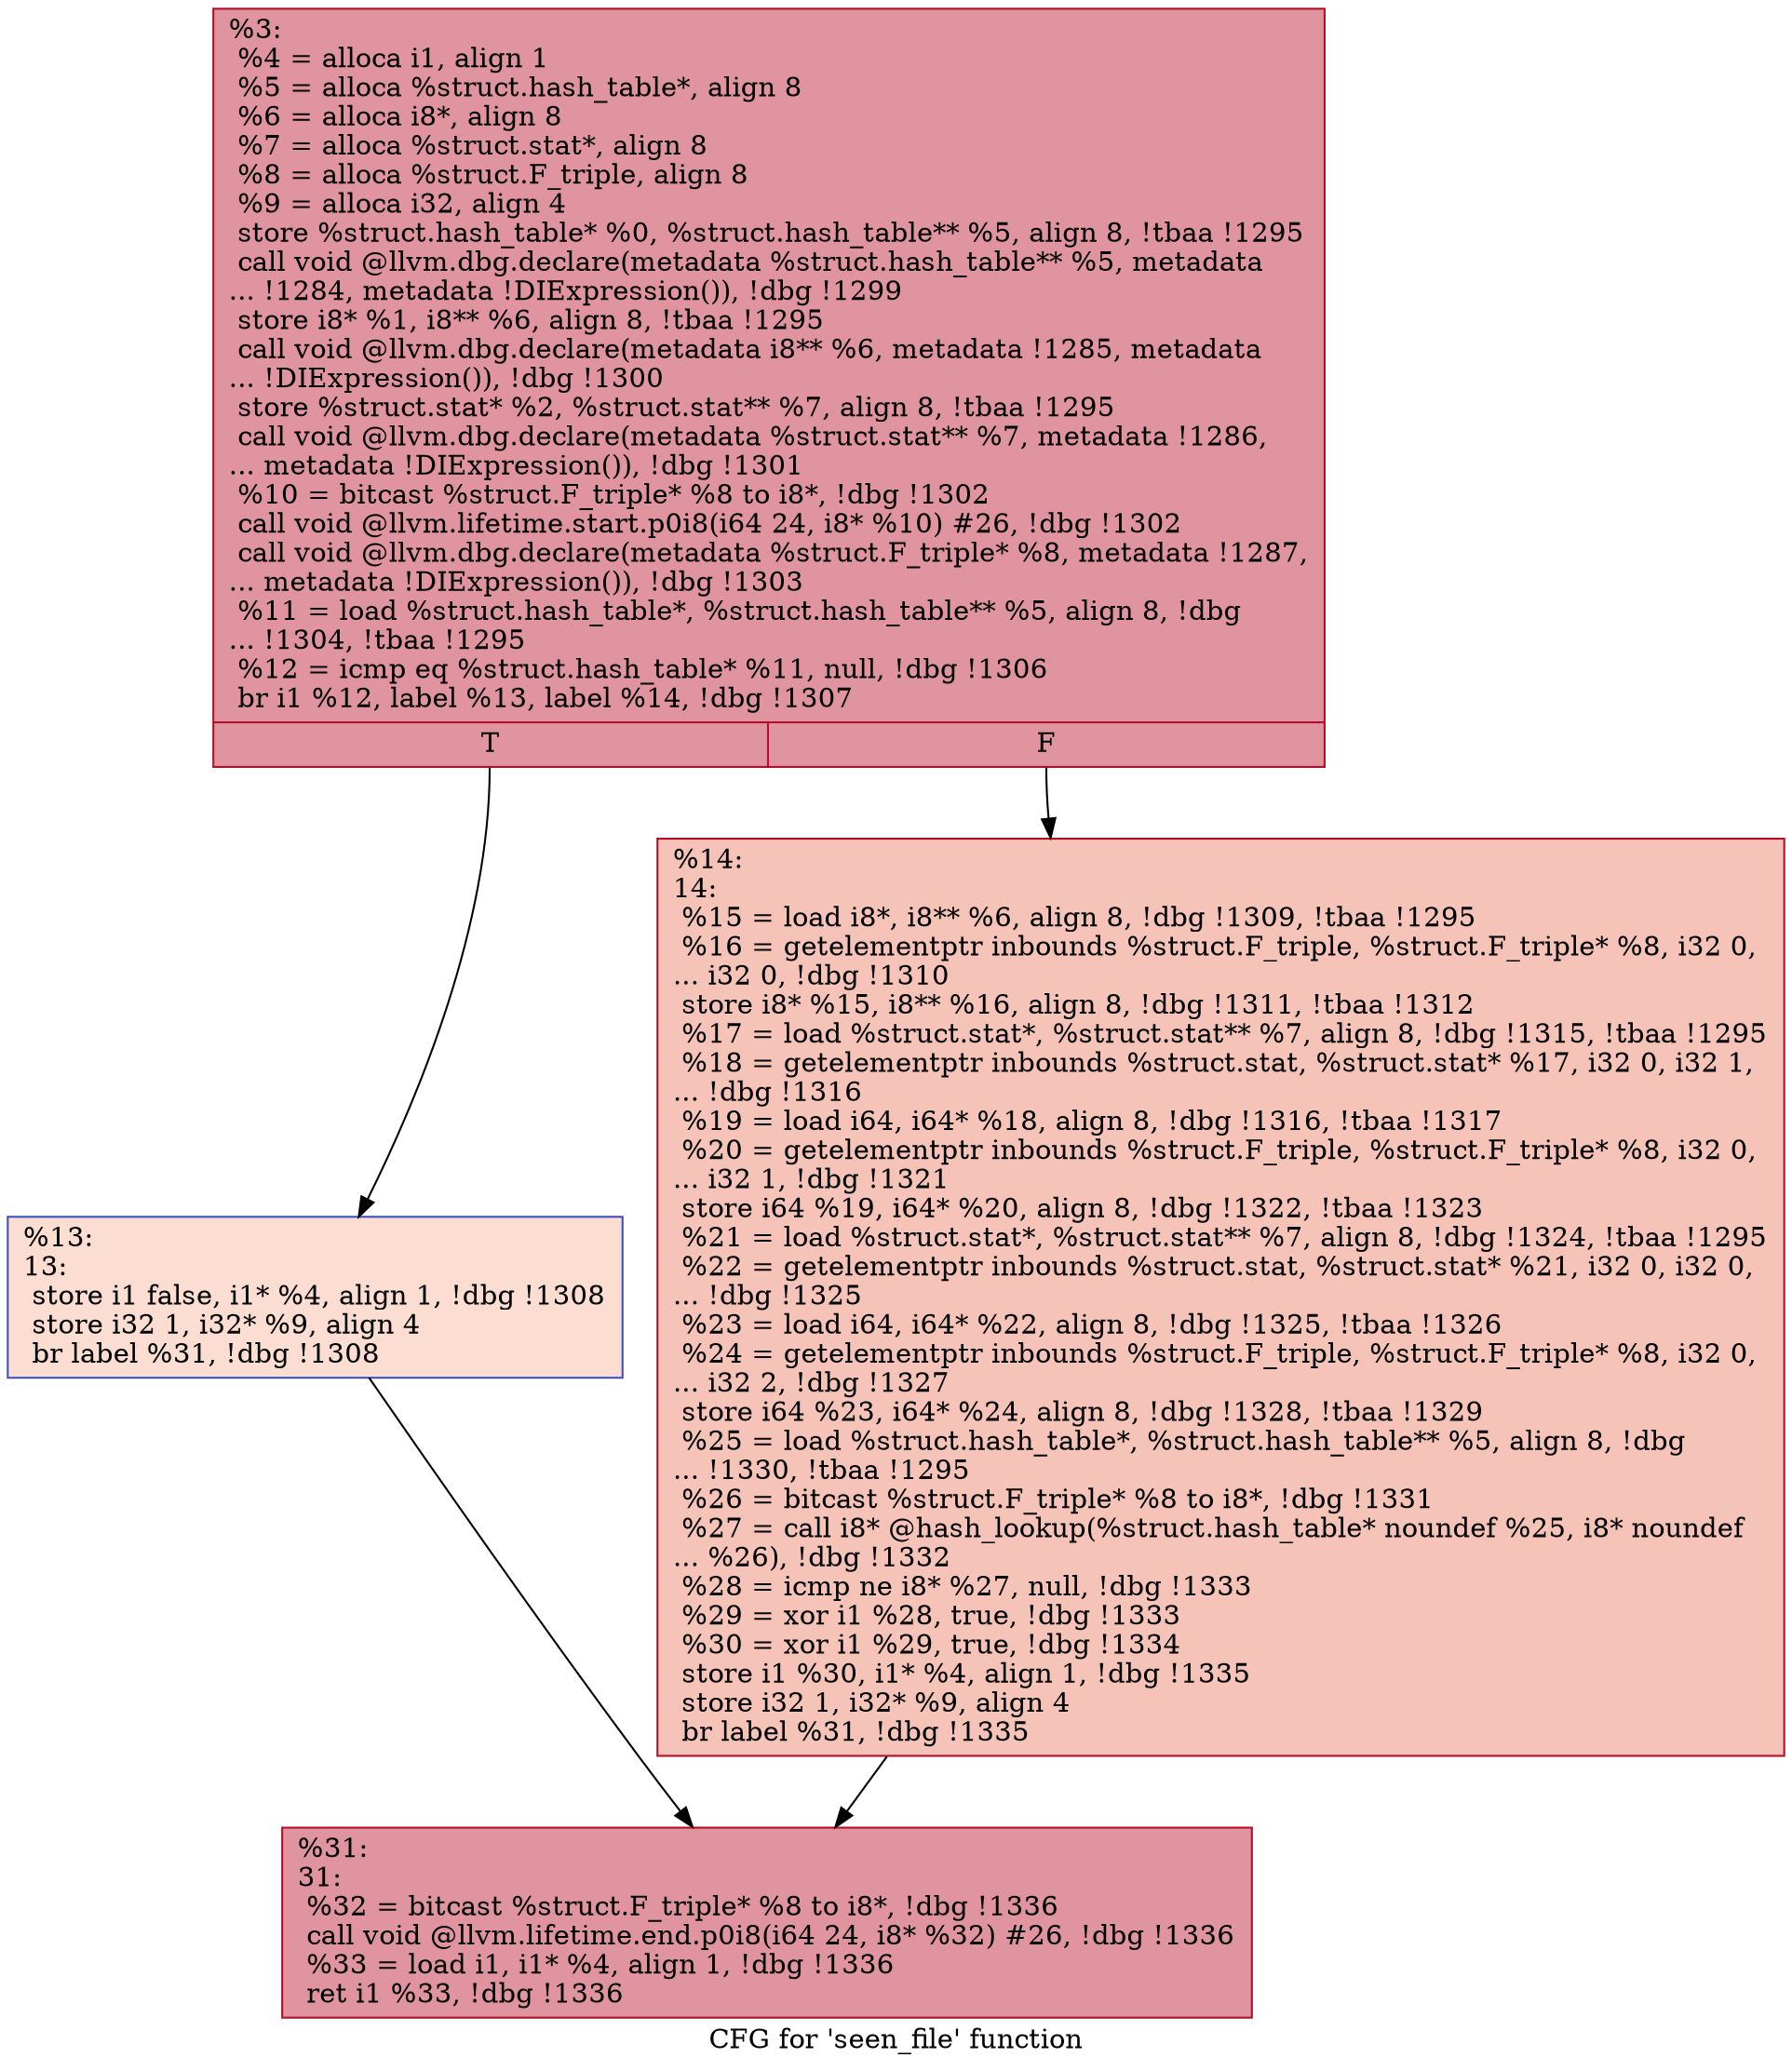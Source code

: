 digraph "CFG for 'seen_file' function" {
	label="CFG for 'seen_file' function";

	Node0x11a8a60 [shape=record,color="#b70d28ff", style=filled, fillcolor="#b70d2870",label="{%3:\l  %4 = alloca i1, align 1\l  %5 = alloca %struct.hash_table*, align 8\l  %6 = alloca i8*, align 8\l  %7 = alloca %struct.stat*, align 8\l  %8 = alloca %struct.F_triple, align 8\l  %9 = alloca i32, align 4\l  store %struct.hash_table* %0, %struct.hash_table** %5, align 8, !tbaa !1295\l  call void @llvm.dbg.declare(metadata %struct.hash_table** %5, metadata\l... !1284, metadata !DIExpression()), !dbg !1299\l  store i8* %1, i8** %6, align 8, !tbaa !1295\l  call void @llvm.dbg.declare(metadata i8** %6, metadata !1285, metadata\l... !DIExpression()), !dbg !1300\l  store %struct.stat* %2, %struct.stat** %7, align 8, !tbaa !1295\l  call void @llvm.dbg.declare(metadata %struct.stat** %7, metadata !1286,\l... metadata !DIExpression()), !dbg !1301\l  %10 = bitcast %struct.F_triple* %8 to i8*, !dbg !1302\l  call void @llvm.lifetime.start.p0i8(i64 24, i8* %10) #26, !dbg !1302\l  call void @llvm.dbg.declare(metadata %struct.F_triple* %8, metadata !1287,\l... metadata !DIExpression()), !dbg !1303\l  %11 = load %struct.hash_table*, %struct.hash_table** %5, align 8, !dbg\l... !1304, !tbaa !1295\l  %12 = icmp eq %struct.hash_table* %11, null, !dbg !1306\l  br i1 %12, label %13, label %14, !dbg !1307\l|{<s0>T|<s1>F}}"];
	Node0x11a8a60:s0 -> Node0x11a8ae0;
	Node0x11a8a60:s1 -> Node0x11a8b30;
	Node0x11a8ae0 [shape=record,color="#3d50c3ff", style=filled, fillcolor="#f7b39670",label="{%13:\l13:                                               \l  store i1 false, i1* %4, align 1, !dbg !1308\l  store i32 1, i32* %9, align 4\l  br label %31, !dbg !1308\l}"];
	Node0x11a8ae0 -> Node0x11a8b80;
	Node0x11a8b30 [shape=record,color="#b70d28ff", style=filled, fillcolor="#e8765c70",label="{%14:\l14:                                               \l  %15 = load i8*, i8** %6, align 8, !dbg !1309, !tbaa !1295\l  %16 = getelementptr inbounds %struct.F_triple, %struct.F_triple* %8, i32 0,\l... i32 0, !dbg !1310\l  store i8* %15, i8** %16, align 8, !dbg !1311, !tbaa !1312\l  %17 = load %struct.stat*, %struct.stat** %7, align 8, !dbg !1315, !tbaa !1295\l  %18 = getelementptr inbounds %struct.stat, %struct.stat* %17, i32 0, i32 1,\l... !dbg !1316\l  %19 = load i64, i64* %18, align 8, !dbg !1316, !tbaa !1317\l  %20 = getelementptr inbounds %struct.F_triple, %struct.F_triple* %8, i32 0,\l... i32 1, !dbg !1321\l  store i64 %19, i64* %20, align 8, !dbg !1322, !tbaa !1323\l  %21 = load %struct.stat*, %struct.stat** %7, align 8, !dbg !1324, !tbaa !1295\l  %22 = getelementptr inbounds %struct.stat, %struct.stat* %21, i32 0, i32 0,\l... !dbg !1325\l  %23 = load i64, i64* %22, align 8, !dbg !1325, !tbaa !1326\l  %24 = getelementptr inbounds %struct.F_triple, %struct.F_triple* %8, i32 0,\l... i32 2, !dbg !1327\l  store i64 %23, i64* %24, align 8, !dbg !1328, !tbaa !1329\l  %25 = load %struct.hash_table*, %struct.hash_table** %5, align 8, !dbg\l... !1330, !tbaa !1295\l  %26 = bitcast %struct.F_triple* %8 to i8*, !dbg !1331\l  %27 = call i8* @hash_lookup(%struct.hash_table* noundef %25, i8* noundef\l... %26), !dbg !1332\l  %28 = icmp ne i8* %27, null, !dbg !1333\l  %29 = xor i1 %28, true, !dbg !1333\l  %30 = xor i1 %29, true, !dbg !1334\l  store i1 %30, i1* %4, align 1, !dbg !1335\l  store i32 1, i32* %9, align 4\l  br label %31, !dbg !1335\l}"];
	Node0x11a8b30 -> Node0x11a8b80;
	Node0x11a8b80 [shape=record,color="#b70d28ff", style=filled, fillcolor="#b70d2870",label="{%31:\l31:                                               \l  %32 = bitcast %struct.F_triple* %8 to i8*, !dbg !1336\l  call void @llvm.lifetime.end.p0i8(i64 24, i8* %32) #26, !dbg !1336\l  %33 = load i1, i1* %4, align 1, !dbg !1336\l  ret i1 %33, !dbg !1336\l}"];
}
